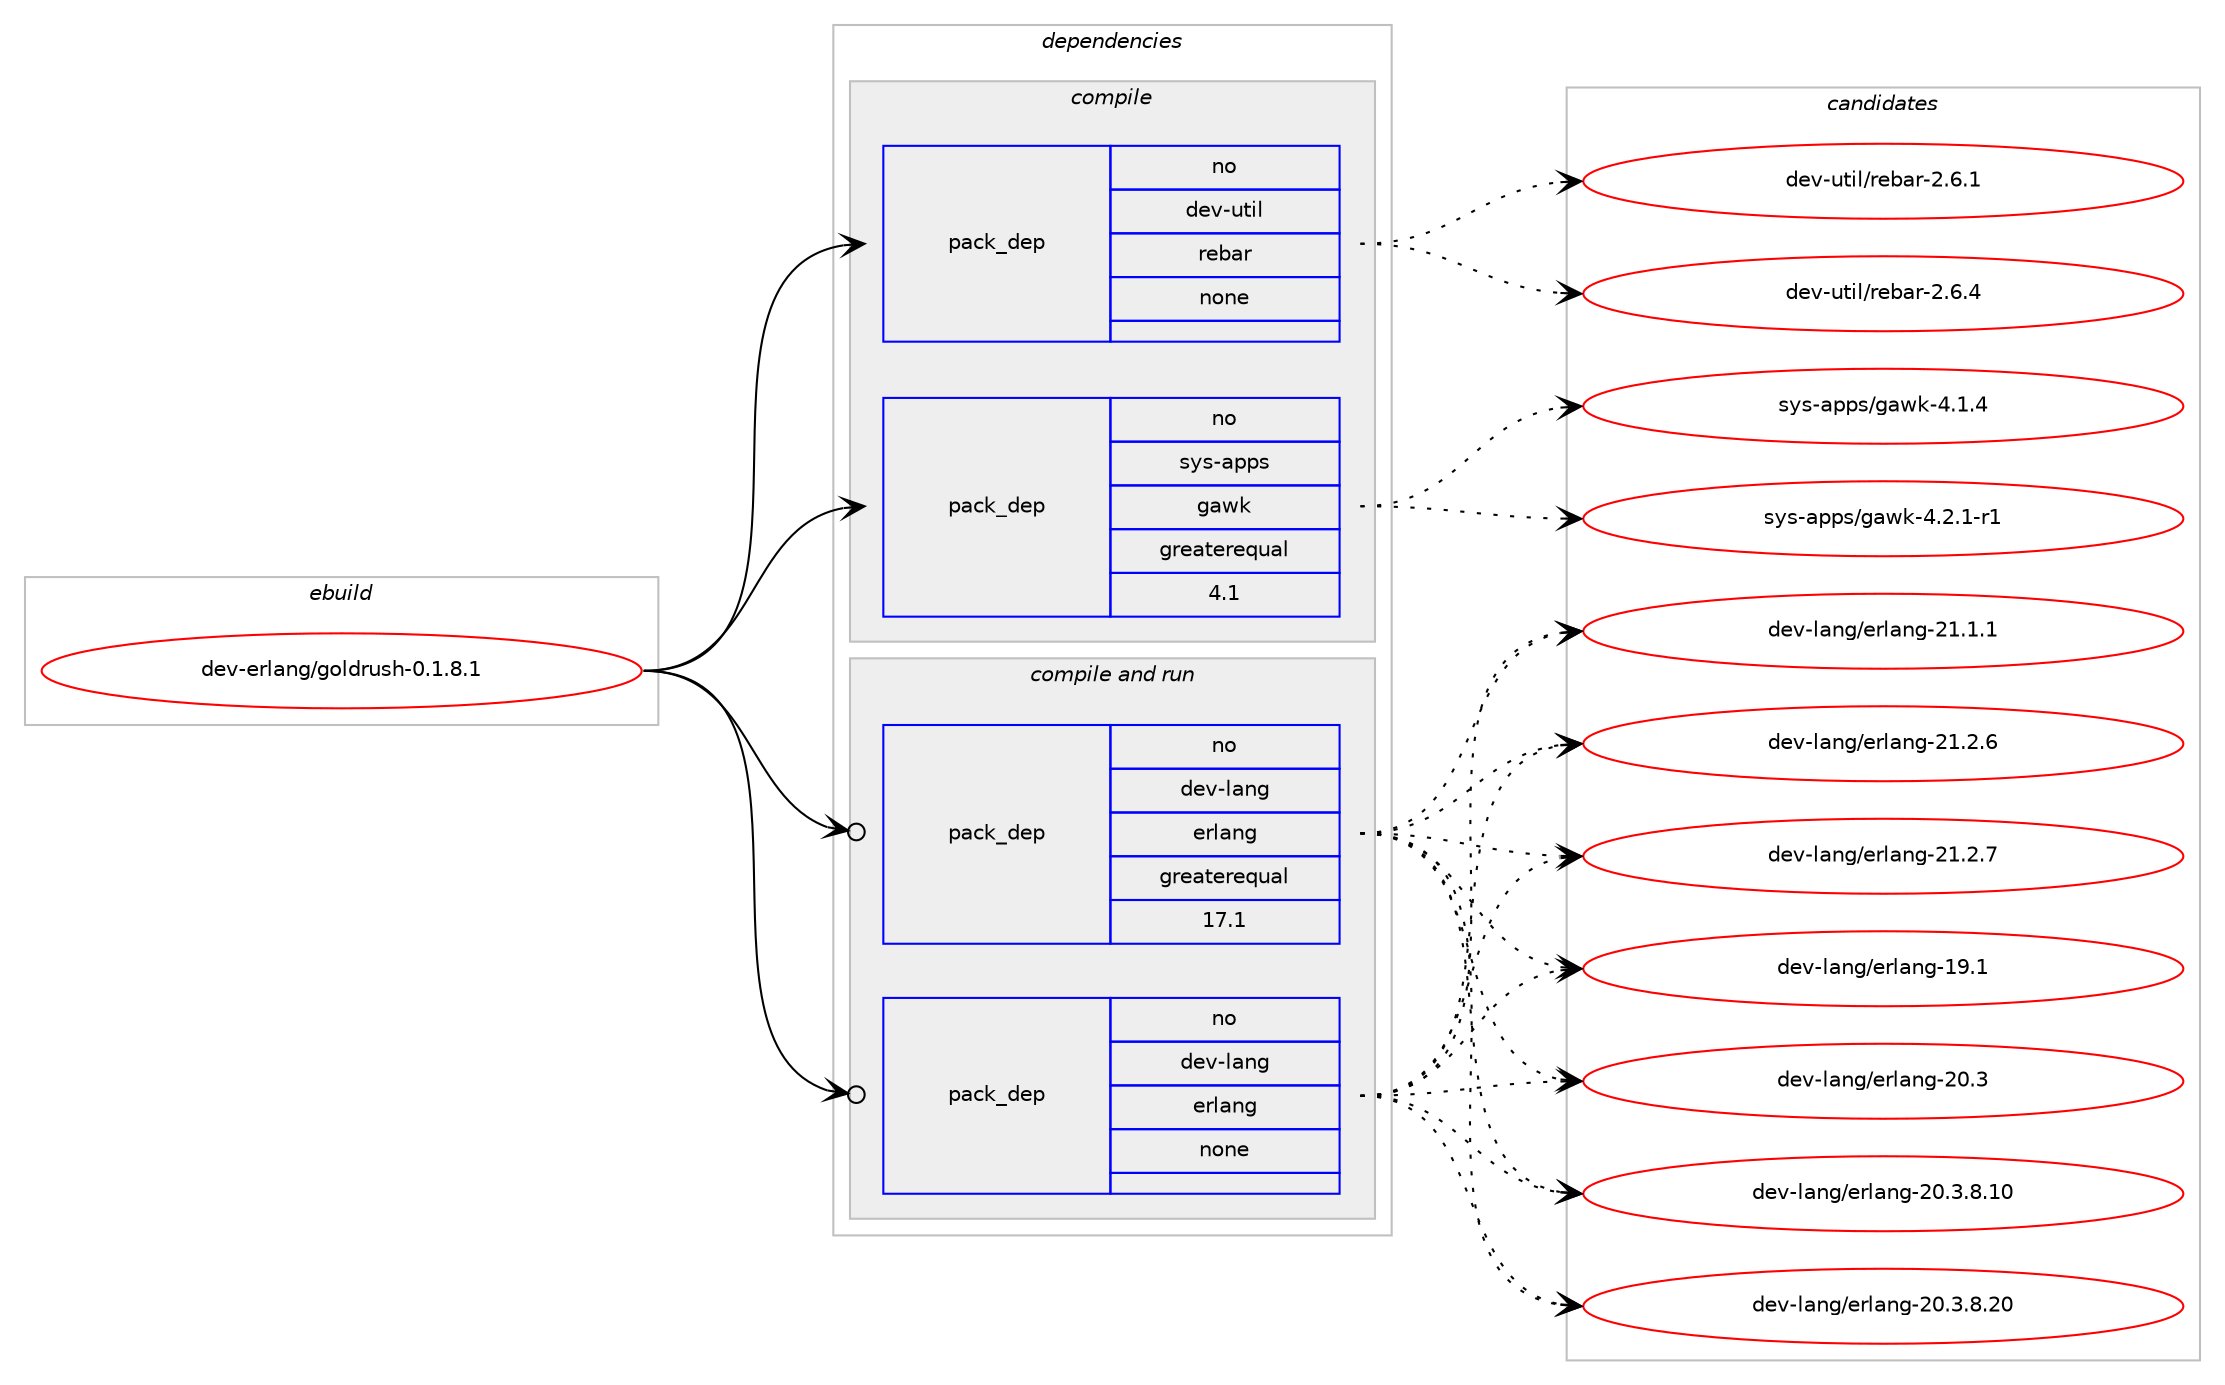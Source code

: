 digraph prolog {

# *************
# Graph options
# *************

newrank=true;
concentrate=true;
compound=true;
graph [rankdir=LR,fontname=Helvetica,fontsize=10,ranksep=1.5];#, ranksep=2.5, nodesep=0.2];
edge  [arrowhead=vee];
node  [fontname=Helvetica,fontsize=10];

# **********
# The ebuild
# **********

subgraph cluster_leftcol {
color=gray;
rank=same;
label=<<i>ebuild</i>>;
id [label="dev-erlang/goldrush-0.1.8.1", color=red, width=4, href="../dev-erlang/goldrush-0.1.8.1.svg"];
}

# ****************
# The dependencies
# ****************

subgraph cluster_midcol {
color=gray;
label=<<i>dependencies</i>>;
subgraph cluster_compile {
fillcolor="#eeeeee";
style=filled;
label=<<i>compile</i>>;
subgraph pack944892 {
dependency1324160 [label=<<TABLE BORDER="0" CELLBORDER="1" CELLSPACING="0" CELLPADDING="4" WIDTH="220"><TR><TD ROWSPAN="6" CELLPADDING="30">pack_dep</TD></TR><TR><TD WIDTH="110">no</TD></TR><TR><TD>dev-util</TD></TR><TR><TD>rebar</TD></TR><TR><TD>none</TD></TR><TR><TD></TD></TR></TABLE>>, shape=none, color=blue];
}
id:e -> dependency1324160:w [weight=20,style="solid",arrowhead="vee"];
subgraph pack944893 {
dependency1324161 [label=<<TABLE BORDER="0" CELLBORDER="1" CELLSPACING="0" CELLPADDING="4" WIDTH="220"><TR><TD ROWSPAN="6" CELLPADDING="30">pack_dep</TD></TR><TR><TD WIDTH="110">no</TD></TR><TR><TD>sys-apps</TD></TR><TR><TD>gawk</TD></TR><TR><TD>greaterequal</TD></TR><TR><TD>4.1</TD></TR></TABLE>>, shape=none, color=blue];
}
id:e -> dependency1324161:w [weight=20,style="solid",arrowhead="vee"];
}
subgraph cluster_compileandrun {
fillcolor="#eeeeee";
style=filled;
label=<<i>compile and run</i>>;
subgraph pack944894 {
dependency1324162 [label=<<TABLE BORDER="0" CELLBORDER="1" CELLSPACING="0" CELLPADDING="4" WIDTH="220"><TR><TD ROWSPAN="6" CELLPADDING="30">pack_dep</TD></TR><TR><TD WIDTH="110">no</TD></TR><TR><TD>dev-lang</TD></TR><TR><TD>erlang</TD></TR><TR><TD>greaterequal</TD></TR><TR><TD>17.1</TD></TR></TABLE>>, shape=none, color=blue];
}
id:e -> dependency1324162:w [weight=20,style="solid",arrowhead="odotvee"];
subgraph pack944895 {
dependency1324163 [label=<<TABLE BORDER="0" CELLBORDER="1" CELLSPACING="0" CELLPADDING="4" WIDTH="220"><TR><TD ROWSPAN="6" CELLPADDING="30">pack_dep</TD></TR><TR><TD WIDTH="110">no</TD></TR><TR><TD>dev-lang</TD></TR><TR><TD>erlang</TD></TR><TR><TD>none</TD></TR><TR><TD></TD></TR></TABLE>>, shape=none, color=blue];
}
id:e -> dependency1324163:w [weight=20,style="solid",arrowhead="odotvee"];
}
subgraph cluster_run {
fillcolor="#eeeeee";
style=filled;
label=<<i>run</i>>;
}
}

# **************
# The candidates
# **************

subgraph cluster_choices {
rank=same;
color=gray;
label=<<i>candidates</i>>;

subgraph choice944892 {
color=black;
nodesep=1;
choice10010111845117116105108471141019897114455046544649 [label="dev-util/rebar-2.6.1", color=red, width=4,href="../dev-util/rebar-2.6.1.svg"];
choice10010111845117116105108471141019897114455046544652 [label="dev-util/rebar-2.6.4", color=red, width=4,href="../dev-util/rebar-2.6.4.svg"];
dependency1324160:e -> choice10010111845117116105108471141019897114455046544649:w [style=dotted,weight="100"];
dependency1324160:e -> choice10010111845117116105108471141019897114455046544652:w [style=dotted,weight="100"];
}
subgraph choice944893 {
color=black;
nodesep=1;
choice11512111545971121121154710397119107455246494652 [label="sys-apps/gawk-4.1.4", color=red, width=4,href="../sys-apps/gawk-4.1.4.svg"];
choice115121115459711211211547103971191074552465046494511449 [label="sys-apps/gawk-4.2.1-r1", color=red, width=4,href="../sys-apps/gawk-4.2.1-r1.svg"];
dependency1324161:e -> choice11512111545971121121154710397119107455246494652:w [style=dotted,weight="100"];
dependency1324161:e -> choice115121115459711211211547103971191074552465046494511449:w [style=dotted,weight="100"];
}
subgraph choice944894 {
color=black;
nodesep=1;
choice100101118451089711010347101114108971101034549574649 [label="dev-lang/erlang-19.1", color=red, width=4,href="../dev-lang/erlang-19.1.svg"];
choice100101118451089711010347101114108971101034550484651 [label="dev-lang/erlang-20.3", color=red, width=4,href="../dev-lang/erlang-20.3.svg"];
choice1001011184510897110103471011141089711010345504846514656464948 [label="dev-lang/erlang-20.3.8.10", color=red, width=4,href="../dev-lang/erlang-20.3.8.10.svg"];
choice1001011184510897110103471011141089711010345504846514656465048 [label="dev-lang/erlang-20.3.8.20", color=red, width=4,href="../dev-lang/erlang-20.3.8.20.svg"];
choice1001011184510897110103471011141089711010345504946494649 [label="dev-lang/erlang-21.1.1", color=red, width=4,href="../dev-lang/erlang-21.1.1.svg"];
choice1001011184510897110103471011141089711010345504946504654 [label="dev-lang/erlang-21.2.6", color=red, width=4,href="../dev-lang/erlang-21.2.6.svg"];
choice1001011184510897110103471011141089711010345504946504655 [label="dev-lang/erlang-21.2.7", color=red, width=4,href="../dev-lang/erlang-21.2.7.svg"];
dependency1324162:e -> choice100101118451089711010347101114108971101034549574649:w [style=dotted,weight="100"];
dependency1324162:e -> choice100101118451089711010347101114108971101034550484651:w [style=dotted,weight="100"];
dependency1324162:e -> choice1001011184510897110103471011141089711010345504846514656464948:w [style=dotted,weight="100"];
dependency1324162:e -> choice1001011184510897110103471011141089711010345504846514656465048:w [style=dotted,weight="100"];
dependency1324162:e -> choice1001011184510897110103471011141089711010345504946494649:w [style=dotted,weight="100"];
dependency1324162:e -> choice1001011184510897110103471011141089711010345504946504654:w [style=dotted,weight="100"];
dependency1324162:e -> choice1001011184510897110103471011141089711010345504946504655:w [style=dotted,weight="100"];
}
subgraph choice944895 {
color=black;
nodesep=1;
choice100101118451089711010347101114108971101034549574649 [label="dev-lang/erlang-19.1", color=red, width=4,href="../dev-lang/erlang-19.1.svg"];
choice100101118451089711010347101114108971101034550484651 [label="dev-lang/erlang-20.3", color=red, width=4,href="../dev-lang/erlang-20.3.svg"];
choice1001011184510897110103471011141089711010345504846514656464948 [label="dev-lang/erlang-20.3.8.10", color=red, width=4,href="../dev-lang/erlang-20.3.8.10.svg"];
choice1001011184510897110103471011141089711010345504846514656465048 [label="dev-lang/erlang-20.3.8.20", color=red, width=4,href="../dev-lang/erlang-20.3.8.20.svg"];
choice1001011184510897110103471011141089711010345504946494649 [label="dev-lang/erlang-21.1.1", color=red, width=4,href="../dev-lang/erlang-21.1.1.svg"];
choice1001011184510897110103471011141089711010345504946504654 [label="dev-lang/erlang-21.2.6", color=red, width=4,href="../dev-lang/erlang-21.2.6.svg"];
choice1001011184510897110103471011141089711010345504946504655 [label="dev-lang/erlang-21.2.7", color=red, width=4,href="../dev-lang/erlang-21.2.7.svg"];
dependency1324163:e -> choice100101118451089711010347101114108971101034549574649:w [style=dotted,weight="100"];
dependency1324163:e -> choice100101118451089711010347101114108971101034550484651:w [style=dotted,weight="100"];
dependency1324163:e -> choice1001011184510897110103471011141089711010345504846514656464948:w [style=dotted,weight="100"];
dependency1324163:e -> choice1001011184510897110103471011141089711010345504846514656465048:w [style=dotted,weight="100"];
dependency1324163:e -> choice1001011184510897110103471011141089711010345504946494649:w [style=dotted,weight="100"];
dependency1324163:e -> choice1001011184510897110103471011141089711010345504946504654:w [style=dotted,weight="100"];
dependency1324163:e -> choice1001011184510897110103471011141089711010345504946504655:w [style=dotted,weight="100"];
}
}

}
